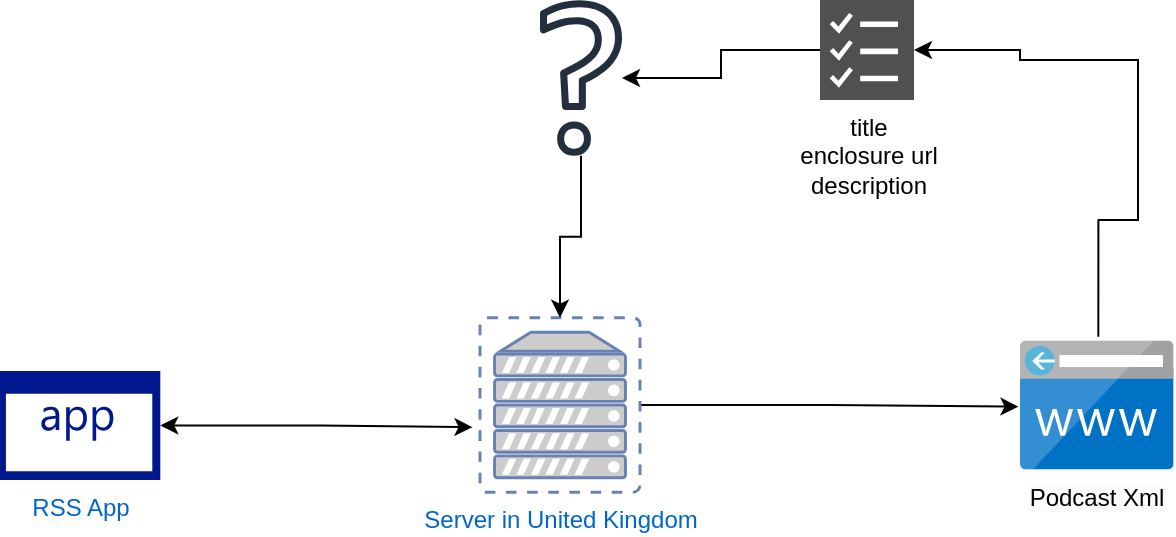 <mxfile version="25.0.3">
  <diagram name="Страница — 1" id="5du1juvn_ypTDH0RCSgx">
    <mxGraphModel dx="737" dy="492" grid="1" gridSize="10" guides="1" tooltips="1" connect="1" arrows="1" fold="1" page="1" pageScale="1" pageWidth="827" pageHeight="1169" math="0" shadow="0">
      <root>
        <mxCell id="0" />
        <mxCell id="1" parent="0" />
        <mxCell id="kEVjkRarmASKC1qUSRKG-5" style="edgeStyle=orthogonalEdgeStyle;rounded=0;orthogonalLoop=1;jettySize=auto;html=1;entryX=-0.01;entryY=0.513;entryDx=0;entryDy=0;entryPerimeter=0;exitX=1;exitY=0.5;exitDx=0;exitDy=0;exitPerimeter=0;" edge="1" parent="1" source="kEVjkRarmASKC1qUSRKG-10" target="kEVjkRarmASKC1qUSRKG-15">
          <mxGeometry relative="1" as="geometry">
            <mxPoint x="340" y="230.5" as="sourcePoint" />
            <mxPoint x="560" y="232.5" as="targetPoint" />
          </mxGeometry>
        </mxCell>
        <mxCell id="kEVjkRarmASKC1qUSRKG-17" style="edgeStyle=orthogonalEdgeStyle;rounded=0;orthogonalLoop=1;jettySize=auto;html=1;" edge="1" parent="1" source="kEVjkRarmASKC1qUSRKG-6" target="kEVjkRarmASKC1qUSRKG-16">
          <mxGeometry relative="1" as="geometry" />
        </mxCell>
        <mxCell id="kEVjkRarmASKC1qUSRKG-6" value="title&lt;br&gt;enclosure url&lt;br&gt;description&lt;div&gt;&lt;br/&gt;&lt;/div&gt;" style="sketch=0;pointerEvents=1;shadow=0;dashed=0;html=1;strokeColor=none;labelPosition=center;verticalLabelPosition=bottom;verticalAlign=top;align=center;fillColor=#505050;shape=mxgraph.mscae.oms.assessments" vertex="1" parent="1">
          <mxGeometry x="450" y="30" width="47" height="50" as="geometry" />
        </mxCell>
        <mxCell id="kEVjkRarmASKC1qUSRKG-9" style="edgeStyle=orthogonalEdgeStyle;rounded=0;orthogonalLoop=1;jettySize=auto;html=1;entryX=1;entryY=0.5;entryDx=0;entryDy=0;entryPerimeter=0;exitX=0.51;exitY=-0.029;exitDx=0;exitDy=0;exitPerimeter=0;" edge="1" parent="1" source="kEVjkRarmASKC1qUSRKG-15" target="kEVjkRarmASKC1qUSRKG-6">
          <mxGeometry relative="1" as="geometry">
            <mxPoint x="590" y="198" as="sourcePoint" />
            <Array as="points">
              <mxPoint x="609" y="140" />
              <mxPoint x="610" y="60" />
              <mxPoint x="550" y="60" />
              <mxPoint x="550" y="55" />
            </Array>
          </mxGeometry>
        </mxCell>
        <mxCell id="kEVjkRarmASKC1qUSRKG-10" value="Server in United Kingdom" style="fontColor=#0066CC;verticalAlign=top;verticalLabelPosition=bottom;labelPosition=center;align=center;html=1;outlineConnect=0;fillColor=#CCCCCC;strokeColor=#6881B3;gradientColor=none;gradientDirection=north;strokeWidth=2;shape=mxgraph.networks.virtual_server;" vertex="1" parent="1">
          <mxGeometry x="280" y="188.86" width="80" height="87.27" as="geometry" />
        </mxCell>
        <mxCell id="kEVjkRarmASKC1qUSRKG-12" style="edgeStyle=orthogonalEdgeStyle;rounded=0;orthogonalLoop=1;jettySize=auto;html=1;entryX=-0.047;entryY=0.627;entryDx=0;entryDy=0;entryPerimeter=0;exitX=1;exitY=0.5;exitDx=0;exitDy=0;exitPerimeter=0;startArrow=classic;startFill=1;" edge="1" parent="1" source="kEVjkRarmASKC1qUSRKG-13" target="kEVjkRarmASKC1qUSRKG-10">
          <mxGeometry relative="1" as="geometry">
            <mxPoint x="130" y="239" as="sourcePoint" />
          </mxGeometry>
        </mxCell>
        <mxCell id="kEVjkRarmASKC1qUSRKG-13" value="&lt;span style=&quot;color: rgb(0, 102, 204);&quot;&gt;RSS App&lt;/span&gt;" style="sketch=0;aspect=fixed;pointerEvents=1;shadow=0;dashed=0;html=1;strokeColor=none;labelPosition=center;verticalLabelPosition=bottom;verticalAlign=top;align=center;fillColor=#00188D;shape=mxgraph.mscae.enterprise.application" vertex="1" parent="1">
          <mxGeometry x="40" y="215.5" width="80.15" height="54.5" as="geometry" />
        </mxCell>
        <mxCell id="kEVjkRarmASKC1qUSRKG-15" value="&lt;span style=&quot;background-color: rgb(251, 251, 251);&quot;&gt;Podcast Xml&lt;/span&gt;" style="image;sketch=0;aspect=fixed;html=1;points=[];align=center;fontSize=12;image=img/lib/mscae/CustomDomain.svg;" vertex="1" parent="1">
          <mxGeometry x="550" y="200.25" width="76.79" height="64.5" as="geometry" />
        </mxCell>
        <mxCell id="kEVjkRarmASKC1qUSRKG-16" value="" style="sketch=0;outlineConnect=0;fontColor=#232F3E;gradientColor=none;fillColor=#232F3D;strokeColor=none;dashed=0;verticalLabelPosition=bottom;verticalAlign=top;align=center;html=1;fontSize=12;fontStyle=0;aspect=fixed;pointerEvents=1;shape=mxgraph.aws4.question;" vertex="1" parent="1">
          <mxGeometry x="310" y="30" width="41" height="78" as="geometry" />
        </mxCell>
        <mxCell id="kEVjkRarmASKC1qUSRKG-18" style="edgeStyle=orthogonalEdgeStyle;rounded=0;orthogonalLoop=1;jettySize=auto;html=1;entryX=0.5;entryY=0;entryDx=0;entryDy=0;entryPerimeter=0;" edge="1" parent="1" source="kEVjkRarmASKC1qUSRKG-16" target="kEVjkRarmASKC1qUSRKG-10">
          <mxGeometry relative="1" as="geometry" />
        </mxCell>
      </root>
    </mxGraphModel>
  </diagram>
</mxfile>
